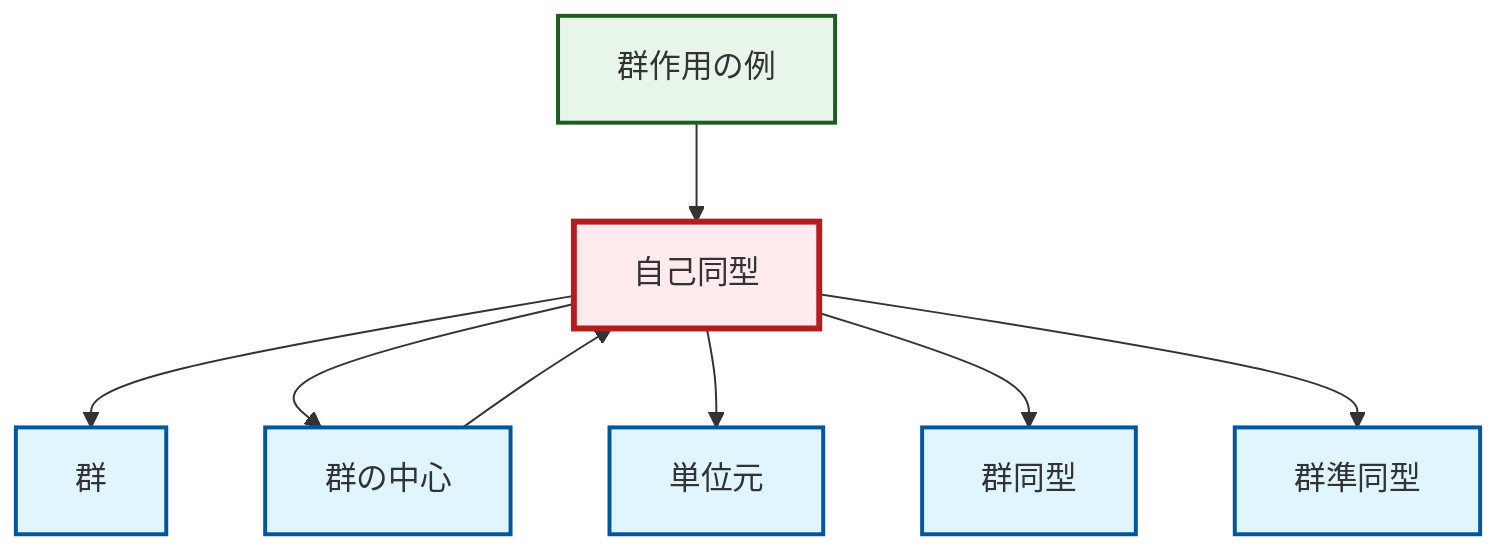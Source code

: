 graph TD
    classDef definition fill:#e1f5fe,stroke:#01579b,stroke-width:2px
    classDef theorem fill:#f3e5f5,stroke:#4a148c,stroke-width:2px
    classDef axiom fill:#fff3e0,stroke:#e65100,stroke-width:2px
    classDef example fill:#e8f5e9,stroke:#1b5e20,stroke-width:2px
    classDef current fill:#ffebee,stroke:#b71c1c,stroke-width:3px
    def-automorphism["自己同型"]:::definition
    def-identity-element["単位元"]:::definition
    def-group["群"]:::definition
    def-isomorphism["群同型"]:::definition
    def-center-of-group["群の中心"]:::definition
    def-homomorphism["群準同型"]:::definition
    ex-group-action-examples["群作用の例"]:::example
    def-automorphism --> def-group
    def-center-of-group --> def-automorphism
    def-automorphism --> def-center-of-group
    def-automorphism --> def-identity-element
    def-automorphism --> def-isomorphism
    def-automorphism --> def-homomorphism
    ex-group-action-examples --> def-automorphism
    class def-automorphism current